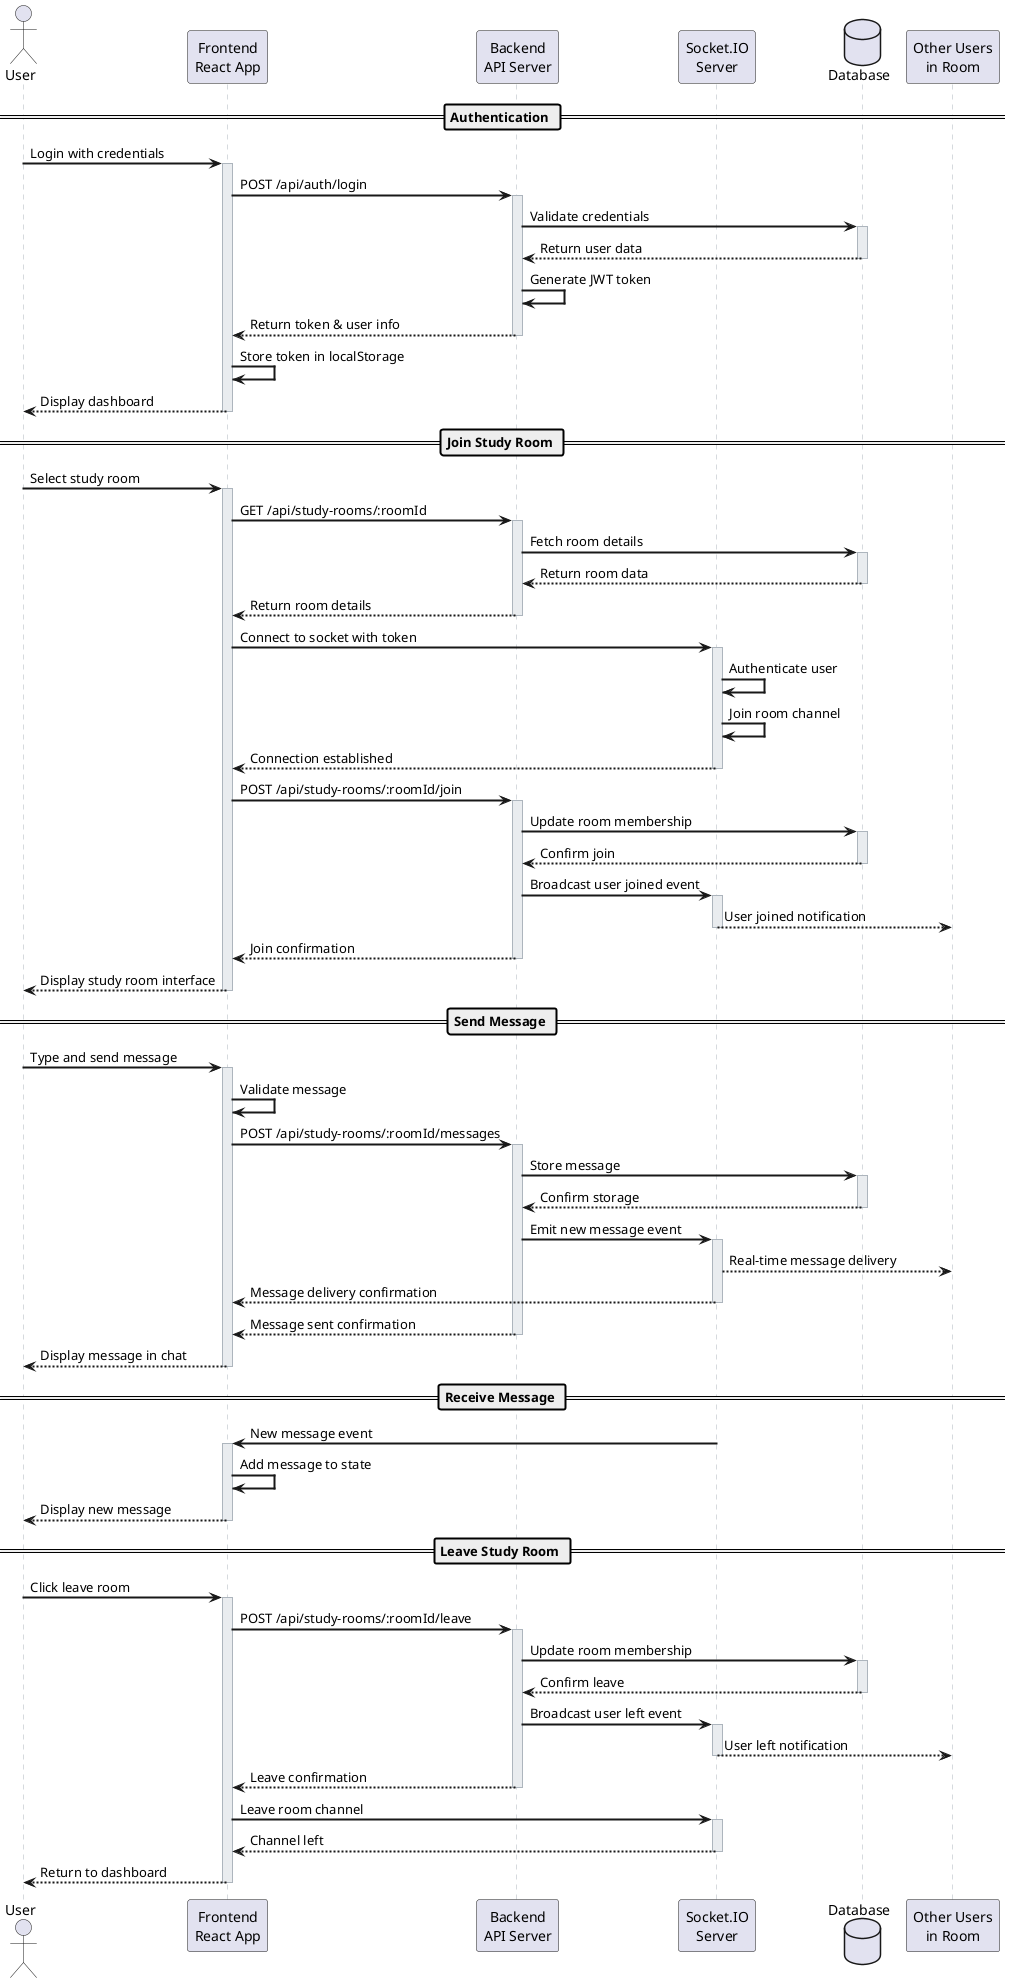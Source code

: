     @startuml StudyConnect Messaging Sequence

    skinparam sequenceArrowThickness 2
    skinparam roundcorner 5
    skinparam sequenceGroupBackgroundColor #F8F9FA
    skinparam sequenceGroupBorderColor #DEE2E6
    skinparam sequenceLifeLineBorderColor #ADB5BD
    skinparam sequenceLifeLineBackgroundColor #E9ECEF

    actor "User" as user
    participant "Frontend\nReact App" as frontend
    participant "Backend\nAPI Server" as backend
    participant "Socket.IO\nServer" as socketio
    database "Database" as db
    participant "Other Users\nin Room" as others

    == Authentication ==

    user -> frontend : Login with credentials
    activate frontend
    frontend -> backend : POST /api/auth/login
    activate backend
    backend -> db : Validate credentials
    activate db
    db --> backend : Return user data
    deactivate db
    backend -> backend : Generate JWT token
    backend --> frontend : Return token & user info
    deactivate backend
    frontend -> frontend : Store token in localStorage
    frontend --> user : Display dashboard
    deactivate frontend

    == Join Study Room ==

    user -> frontend : Select study room
    activate frontend
    frontend -> backend : GET /api/study-rooms/:roomId
    activate backend
    backend -> db : Fetch room details
    activate db
    db --> backend : Return room data
    deactivate db
    backend --> frontend : Return room details
    deactivate backend

    frontend -> socketio : Connect to socket with token
    activate socketio
    socketio -> socketio : Authenticate user
    socketio -> socketio : Join room channel
    socketio --> frontend : Connection established
    deactivate socketio

    frontend -> backend : POST /api/study-rooms/:roomId/join
    activate backend
    backend -> db : Update room membership
    activate db
    db --> backend : Confirm join
    deactivate db
    backend -> socketio : Broadcast user joined event
    activate socketio
    socketio --> others : User joined notification
    deactivate socketio
    backend --> frontend : Join confirmation
    deactivate backend

    frontend --> user : Display study room interface
    deactivate frontend

    == Send Message ==

    user -> frontend : Type and send message
    activate frontend
    frontend -> frontend : Validate message
    frontend -> backend : POST /api/study-rooms/:roomId/messages
    activate backend
    backend -> db : Store message
    activate db
    db --> backend : Confirm storage
    deactivate db
    backend -> socketio : Emit new message event
    activate socketio
    socketio --> others : Real-time message delivery
    socketio --> frontend : Message delivery confirmation
    deactivate socketio
    backend --> frontend : Message sent confirmation
    deactivate backend
    frontend --> user : Display message in chat
    deactivate frontend

    == Receive Message ==

    socketio -> frontend : New message event
    activate frontend
    frontend -> frontend : Add message to state
    frontend --> user : Display new message
    deactivate frontend

    == Leave Study Room ==

    user -> frontend : Click leave room
    activate frontend
    frontend -> backend : POST /api/study-rooms/:roomId/leave
    activate backend
    backend -> db : Update room membership
    activate db
    db --> backend : Confirm leave
    deactivate db
    backend -> socketio : Broadcast user left event
    activate socketio
    socketio --> others : User left notification
    deactivate socketio
    backend --> frontend : Leave confirmation
    deactivate backend

    frontend -> socketio : Leave room channel
    activate socketio
    socketio --> frontend : Channel left
    deactivate socketio

    frontend --> user : Return to dashboard
    deactivate frontend

    @enduml 